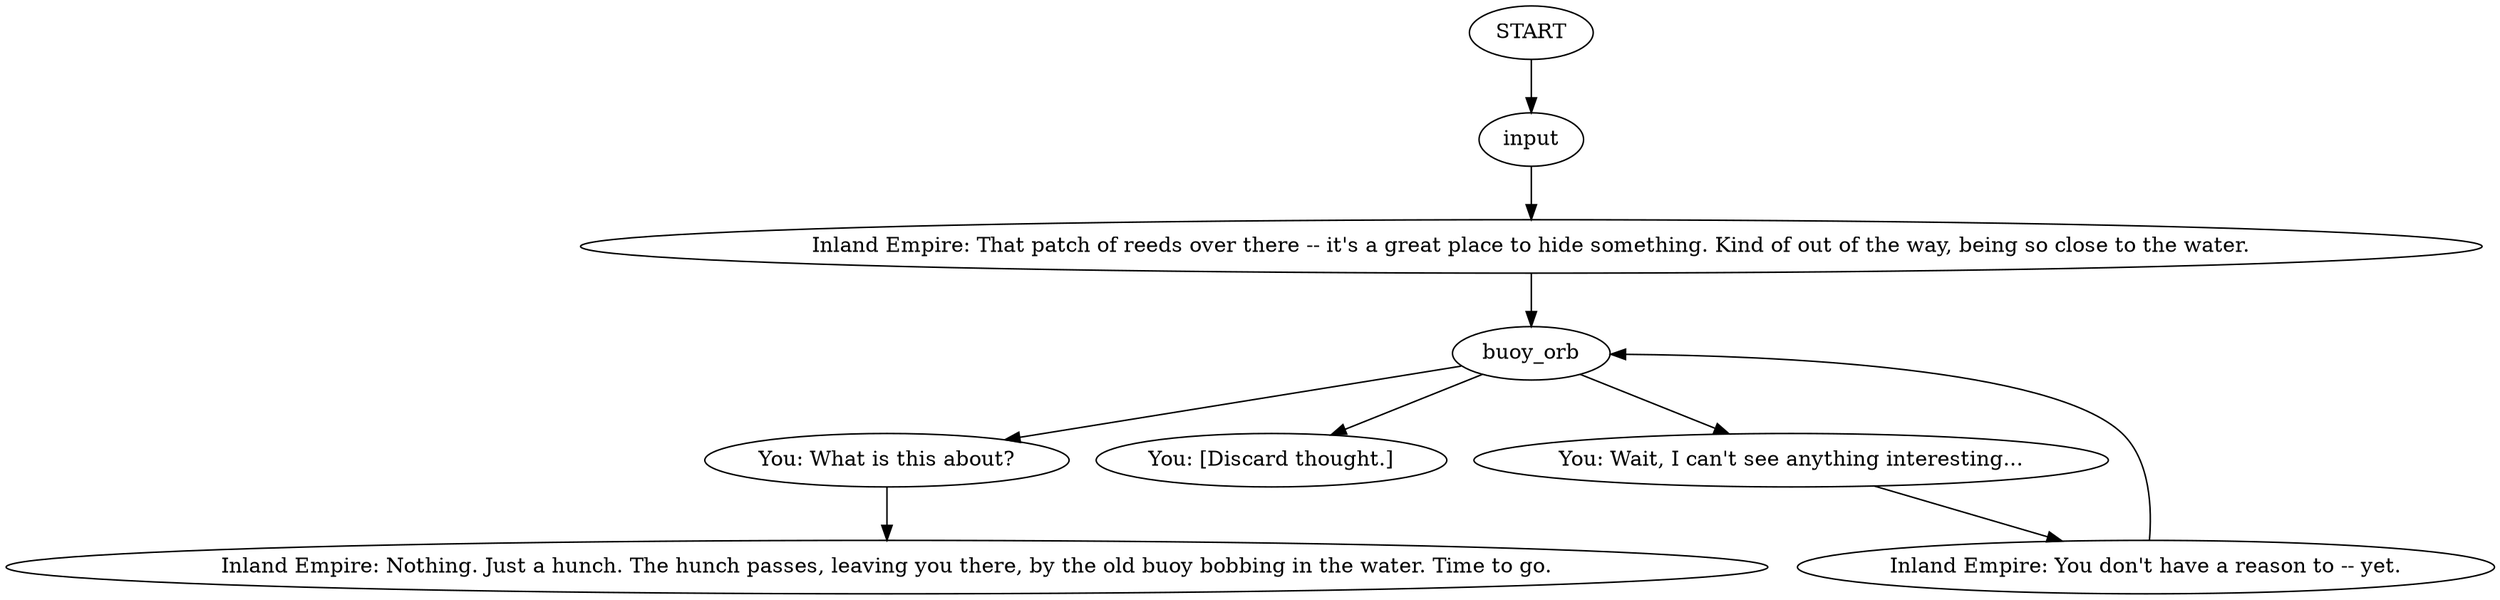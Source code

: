 # COAST ORB / reeds with buoy
# Visual Calculus notes that this is a good place to hide things.
# ==================================================
digraph G {
	  0 [label="START"];
	  1 [label="input"];
	  2 [label="You: What is this about?"];
	  3 [label="buoy_orb"];
	  4 [label="Inland Empire: You don't have a reason to -- yet."];
	  5 [label="You: [Discard thought.]"];
	  7 [label="You: Wait, I can't see anything interesting..."];
	  8 [label="Inland Empire: That patch of reeds over there -- it's a great place to hide something. Kind of out of the way, being so close to the water."];
	  9 [label="Inland Empire: Nothing. Just a hunch. The hunch passes, leaving you there, by the old buoy bobbing in the water. Time to go."];
	  0 -> 1
	  1 -> 8
	  2 -> 9
	  3 -> 2
	  3 -> 5
	  3 -> 7
	  4 -> 3
	  7 -> 4
	  8 -> 3
}

